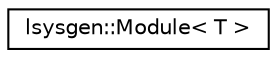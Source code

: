 digraph "Graphical Class Hierarchy"
{
 // LATEX_PDF_SIZE
  edge [fontname="Helvetica",fontsize="10",labelfontname="Helvetica",labelfontsize="10"];
  node [fontname="Helvetica",fontsize="10",shape=record];
  rankdir="LR";
  Node0 [label="lsysgen::Module\< T \>",height=0.2,width=0.4,color="black", fillcolor="white", style="filled",URL="$classlsysgen_1_1Module.html",tooltip=" "];
}
